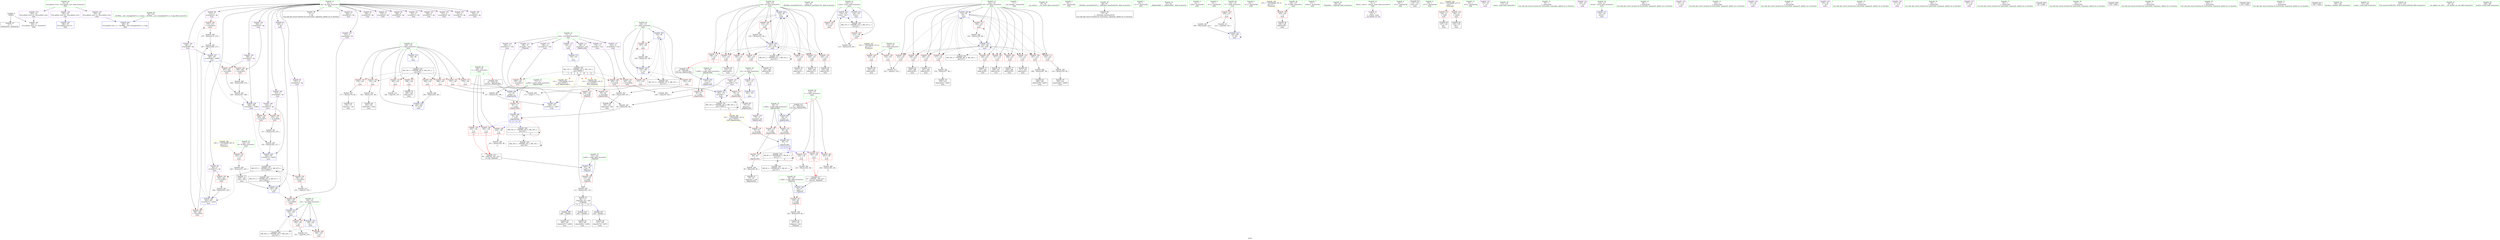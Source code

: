 digraph "SVFG" {
	label="SVFG";

	Node0x56326fe4ccc0 [shape=record,color=grey,label="{NodeID: 0\nNullPtr}"];
	Node0x56326fe4ccc0 -> Node0x56326fe5ed90[style=solid];
	Node0x56326fe4ccc0 -> Node0x56326fe61720[style=solid];
	Node0x56326fe60f70 [shape=record,color=red,label="{NodeID: 194\n274\<--273\n\<--arrayidx42\nmain\n}"];
	Node0x56326fe60f70 -> Node0x56326fe70060[style=solid];
	Node0x56326fe5e160 [shape=record,color=purple,label="{NodeID: 111\n88\<--12\narrayidx2\<--sum\n_Z6getlociRiS_\n}"];
	Node0x56326fe5e160 -> Node0x56326fe64240[style=solid];
	Node0x56326fe5c3d0 [shape=record,color=green,label="{NodeID: 28\n43\<--44\n_ZNSt8ios_base4InitC1Ev\<--_ZNSt8ios_base4InitC1Ev_field_insensitive\n}"];
	Node0x56326fe6fee0 [shape=record,color=grey,label="{NodeID: 305\n264 = Binary(263, 254, )\n}"];
	Node0x56326fe6fee0 -> Node0x56326fe62a00[style=solid];
	Node0x56326fe626c0 [shape=record,color=blue,label="{NodeID: 222\n120\<--215\niCase\<--inc17\nmain\n}"];
	Node0x56326fe626c0 -> Node0x56326fe64720[style=dashed];
	Node0x56326fe626c0 -> Node0x56326fe817d0[style=dashed];
	Node0x56326fe64170 [shape=record,color=red,label="{NodeID: 139\n84\<--83\n\<--\n_Z6getlociRiS_\n}"];
	Node0x56326fe64170 -> Node0x56326fe6efe0[style=solid];
	Node0x56326fe5ec90 [shape=record,color=green,label="{NodeID: 56\n36\<--378\n_GLOBAL__sub_I_kuangbin2013_1_0.cpp\<--_GLOBAL__sub_I_kuangbin2013_1_0.cpp_field_insensitive\n}"];
	Node0x56326fe5ec90 -> Node0x56326fe61620[style=solid];
	Node0x56326fe9a690 [shape=record,color=black,label="{NodeID: 416\n66 = PHI(138, )\n2nd arg _Z6getlociRiS_ }"];
	Node0x56326fe9a690 -> Node0x56326fe619c0[style=solid];
	Node0x56326fe65830 [shape=record,color=red,label="{NodeID: 167\n277\<--132\n\<--i19\nmain\n}"];
	Node0x56326fe65830 -> Node0x56326fe6fbe0[style=solid];
	Node0x56326fe60410 [shape=record,color=black,label="{NodeID: 84\n305\<--304\nidxprom60\<--call59\nmain\n}"];
	Node0x56326fe4c8d0 [shape=record,color=green,label="{NodeID: 1\n7\<--1\n__dso_handle\<--dummyObj\nGlob }"];
	Node0x56326fe855e0 [shape=record,color=yellow,style=double,label="{NodeID: 361\n12V_1 = ENCHI(MR_12V_0)\npts\{140000 \}\nFun[_Z5getidii]}"];
	Node0x56326fe855e0 -> Node0x56326fe644b0[style=dashed];
	Node0x56326fe61040 [shape=record,color=red,label="{NodeID: 195\n286\<--285\n\<--arrayidx48\nmain\n}"];
	Node0x56326fe61040 -> Node0x56326fe6dde0[style=solid];
	Node0x56326fe5e230 [shape=record,color=purple,label="{NodeID: 112\n108\<--12\narrayidx\<--sum\n_Z5getidii\n}"];
	Node0x56326fe5e230 -> Node0x56326fe644b0[style=solid];
	Node0x56326fe5c4d0 [shape=record,color=green,label="{NodeID: 29\n49\<--50\n__cxa_atexit\<--__cxa_atexit_field_insensitive\n}"];
	Node0x56326fe70060 [shape=record,color=grey,label="{NodeID: 306\n275 = Binary(274, 276, )\n}"];
	Node0x56326fe70060 -> Node0x56326fe6dde0[style=solid];
	Node0x56326fe62790 [shape=record,color=blue,label="{NodeID: 223\n229\<--228\n\<--conv\nmain\n}"];
	Node0x56326fe62790 -> Node0x56326fe61450[style=dashed];
	Node0x56326fe62790 -> Node0x56326fe7ebd0[style=dashed];
	Node0x56326fe62790 -> Node0x56326fe835d0[style=dashed];
	Node0x56326fe64240 [shape=record,color=red,label="{NodeID: 140\n89\<--88\n\<--arrayidx2\n_Z6getlociRiS_\n}"];
	Node0x56326fe64240 -> Node0x56326fe6ece0[style=solid];
	Node0x56326fe5ed90 [shape=record,color=black,label="{NodeID: 57\n2\<--3\ndummyVal\<--dummyVal\n}"];
	Node0x56326fe65900 [shape=record,color=red,label="{NodeID: 168\n289\<--132\n\<--i19\nmain\n}"];
	Node0x56326fe65900 -> Node0x56326fe601a0[style=solid];
	Node0x56326fe604e0 [shape=record,color=black,label="{NodeID: 85\n311\<--310\nidxprom63\<--\nmain\n}"];
	Node0x56326fe4c990 [shape=record,color=green,label="{NodeID: 2\n18\<--1\n.str\<--dummyObj\nGlob }"];
	Node0x56326fe61110 [shape=record,color=red,label="{NodeID: 196\n295\<--294\n\<--arrayidx53\nmain\n}"];
	Node0x56326fe61110 -> Node0x56326fe6e560[style=solid];
	Node0x56326fe5e300 [shape=record,color=purple,label="{NodeID: 113\n159\<--12\n\<--sum\nmain\n}"];
	Node0x56326fe5e300 -> Node0x56326fe61f70[style=solid];
	Node0x56326fe5c5d0 [shape=record,color=green,label="{NodeID: 30\n48\<--54\n_ZNSt8ios_base4InitD1Ev\<--_ZNSt8ios_base4InitD1Ev_field_insensitive\n}"];
	Node0x56326fe5c5d0 -> Node0x56326fe5ef90[style=solid];
	Node0x56326fe701e0 [shape=record,color=grey,label="{NodeID: 307\n177 = Binary(176, 86, )\n}"];
	Node0x56326fe701e0 -> Node0x56326fe5f640[style=solid];
	Node0x56326fe62860 [shape=record,color=blue,label="{NodeID: 224\n132\<--86\ni19\<--\nmain\n}"];
	Node0x56326fe62860 -> Node0x56326fe65420[style=dashed];
	Node0x56326fe62860 -> Node0x56326fe654f0[style=dashed];
	Node0x56326fe62860 -> Node0x56326fe655c0[style=dashed];
	Node0x56326fe62860 -> Node0x56326fe65690[style=dashed];
	Node0x56326fe62860 -> Node0x56326fe65760[style=dashed];
	Node0x56326fe62860 -> Node0x56326fe65830[style=dashed];
	Node0x56326fe62860 -> Node0x56326fe65900[style=dashed];
	Node0x56326fe62860 -> Node0x56326fe659d0[style=dashed];
	Node0x56326fe62860 -> Node0x56326fe65aa0[style=dashed];
	Node0x56326fe62860 -> Node0x56326fe65b70[style=dashed];
	Node0x56326fe62860 -> Node0x56326fe65c40[style=dashed];
	Node0x56326fe62860 -> Node0x56326fe6ace0[style=dashed];
	Node0x56326fe62860 -> Node0x56326fe81cd0[style=dashed];
	Node0x56326fe64310 [shape=record,color=red,label="{NodeID: 141\n105\<--99\n\<--x.addr\n_Z5getidii\n}"];
	Node0x56326fe64310 -> Node0x56326fe6ee60[style=solid];
	Node0x56326fe5ee90 [shape=record,color=black,label="{NodeID: 58\n10\<--8\n\<--dp\nCan only get source location for instruction, argument, global var or function.}"];
	Node0x56326fe817d0 [shape=record,color=black,label="{NodeID: 335\nMR_27V_3 = PHI(MR_27V_4, MR_27V_2, )\npts\{121 \}\n}"];
	Node0x56326fe817d0 -> Node0x56326fe64650[style=dashed];
	Node0x56326fe817d0 -> Node0x56326fe626c0[style=dashed];
	Node0x56326fe659d0 [shape=record,color=red,label="{NodeID: 169\n297\<--132\n\<--i19\nmain\n}"];
	Node0x56326fe659d0 -> Node0x56326fe6e6e0[style=solid];
	Node0x56326fe605b0 [shape=record,color=black,label="{NodeID: 86\n314\<--313\nidxprom65\<--\nmain\n}"];
	Node0x56326fe4d520 [shape=record,color=green,label="{NodeID: 3\n20\<--1\n.str.1\<--dummyObj\nGlob }"];
	Node0x56326fe6d960 [shape=record,color=grey,label="{NodeID: 280\n319 = Binary(318, 86, )\n}"];
	Node0x56326fe6d960 -> Node0x56326fe60680[style=solid];
	Node0x56326fe611e0 [shape=record,color=red,label="{NodeID: 197\n307\<--306\n\<--arrayidx61\nmain\n}"];
	Node0x56326fe611e0 -> Node0x56326fe6e9e0[style=solid];
	Node0x56326fe5e3d0 [shape=record,color=purple,label="{NodeID: 114\n179\<--12\narrayidx\<--sum\nmain\n}"];
	Node0x56326fe5e3d0 -> Node0x56326fe66a10[style=solid];
	Node0x56326fe5c6d0 [shape=record,color=green,label="{NodeID: 31\n61\<--62\n_Z6getlociRiS_\<--_Z6getlociRiS__field_insensitive\n}"];
	Node0x56326fe70360 [shape=record,color=grey,label="{NodeID: 308\n244 = cmp(239, 243, )\n}"];
	Node0x56326fe62930 [shape=record,color=blue,label="{NodeID: 225\n134\<--86\nj23\<--\nmain\n}"];
	Node0x56326fe62930 -> Node0x56326fe65d10[style=dashed];
	Node0x56326fe62930 -> Node0x56326fe65de0[style=dashed];
	Node0x56326fe62930 -> Node0x56326fe65eb0[style=dashed];
	Node0x56326fe62930 -> Node0x56326fe65f80[style=dashed];
	Node0x56326fe62930 -> Node0x56326fe66050[style=dashed];
	Node0x56326fe62930 -> Node0x56326fe66120[style=dashed];
	Node0x56326fe62930 -> Node0x56326fe661f0[style=dashed];
	Node0x56326fe62930 -> Node0x56326fe662c0[style=dashed];
	Node0x56326fe62930 -> Node0x56326fe62930[style=dashed];
	Node0x56326fe62930 -> Node0x56326fe62d40[style=dashed];
	Node0x56326fe62930 -> Node0x56326fe821d0[style=dashed];
	Node0x56326fe643e0 [shape=record,color=red,label="{NodeID: 142\n110\<--101\n\<--y.addr\n_Z5getidii\n}"];
	Node0x56326fe643e0 -> Node0x56326fe6e0e0[style=solid];
	Node0x56326fe5ef90 [shape=record,color=black,label="{NodeID: 59\n47\<--48\n\<--_ZNSt8ios_base4InitD1Ev\nCan only get source location for instruction, argument, global var or function.}"];
	Node0x56326fe81cd0 [shape=record,color=black,label="{NodeID: 336\nMR_39V_2 = PHI(MR_39V_4, MR_39V_1, )\npts\{133 \}\n}"];
	Node0x56326fe81cd0 -> Node0x56326fe62860[style=dashed];
	Node0x56326fe65aa0 [shape=record,color=red,label="{NodeID: 170\n310\<--132\n\<--i19\nmain\n}"];
	Node0x56326fe65aa0 -> Node0x56326fe604e0[style=solid];
	Node0x56326fe60680 [shape=record,color=black,label="{NodeID: 87\n320\<--319\nidxprom69\<--add68\nmain\n}"];
	Node0x56326fe4bbe0 [shape=record,color=green,label="{NodeID: 4\n22\<--1\nstdin\<--dummyObj\nGlob }"];
	Node0x56326fe6dae0 [shape=record,color=grey,label="{NodeID: 281\n317 = Binary(316, 276, )\n}"];
	Node0x56326fe6dae0 -> Node0x56326fe6e3e0[style=solid];
	Node0x56326fe612b0 [shape=record,color=red,label="{NodeID: 198\n316\<--315\n\<--arrayidx66\nmain\n}"];
	Node0x56326fe612b0 -> Node0x56326fe6dae0[style=solid];
	Node0x56326fe5e4a0 [shape=record,color=purple,label="{NodeID: 115\n194\<--12\narrayidx10\<--sum\nmain\n}"];
	Node0x56326fe5e4a0 -> Node0x56326fe66ae0[style=solid];
	Node0x56326fe5c7d0 [shape=record,color=green,label="{NodeID: 32\n67\<--68\nn.addr\<--n.addr_field_insensitive\n_Z6getlociRiS_\n}"];
	Node0x56326fe5c7d0 -> Node0x56326fe63c90[style=solid];
	Node0x56326fe5c7d0 -> Node0x56326fe63d60[style=solid];
	Node0x56326fe5c7d0 -> Node0x56326fe61820[style=solid];
	Node0x56326fe704e0 [shape=record,color=grey,label="{NodeID: 309\n173 = cmp(171, 172, )\n}"];
	Node0x56326fe62a00 [shape=record,color=blue,label="{NodeID: 226\n262\<--264\narrayidx37\<--sub38\nmain\n}"];
	Node0x56326fe62a00 -> Node0x56326fe60f70[style=dashed];
	Node0x56326fe62a00 -> Node0x56326fe61040[style=dashed];
	Node0x56326fe62a00 -> Node0x56326fe62ad0[style=dashed];
	Node0x56326fe644b0 [shape=record,color=red,label="{NodeID: 143\n109\<--108\n\<--arrayidx\n_Z5getidii\n}"];
	Node0x56326fe644b0 -> Node0x56326fe6e0e0[style=solid];
	Node0x56326fe5f090 [shape=record,color=black,label="{NodeID: 60\n77\<--76\nidxprom\<--\n_Z6getlociRiS_\n}"];
	Node0x56326fe821d0 [shape=record,color=black,label="{NodeID: 337\nMR_41V_2 = PHI(MR_41V_3, MR_41V_1, )\npts\{135 \}\n}"];
	Node0x56326fe821d0 -> Node0x56326fe62930[style=dashed];
	Node0x56326fe821d0 -> Node0x56326fe821d0[style=dashed];
	Node0x56326fe65b70 [shape=record,color=red,label="{NodeID: 171\n318\<--132\n\<--i19\nmain\n}"];
	Node0x56326fe65b70 -> Node0x56326fe6d960[style=solid];
	Node0x56326fe60750 [shape=record,color=black,label="{NodeID: 88\n327\<--326\nidxprom74\<--call73\nmain\n}"];
	Node0x56326fe4bdf0 [shape=record,color=green,label="{NodeID: 5\n23\<--1\n.str.2\<--dummyObj\nGlob }"];
	Node0x56326fe6dc60 [shape=record,color=grey,label="{NodeID: 282\n323 = Binary(322, 86, )\n|{<s0>11}}"];
	Node0x56326fe6dc60:s0 -> Node0x56326fe99fa0[style=solid,color=red];
	Node0x56326fe61380 [shape=record,color=red,label="{NodeID: 199\n329\<--328\n\<--arrayidx75\nmain\n}"];
	Node0x56326fe61380 -> Node0x56326fe6e3e0[style=solid];
	Node0x56326fe62e30 [shape=record,color=purple,label="{NodeID: 116\n200\<--12\narrayidx13\<--sum\nmain\n}"];
	Node0x56326fe62e30 -> Node0x56326fe62450[style=solid];
	Node0x56326fe5c8a0 [shape=record,color=green,label="{NodeID: 33\n69\<--70\nx.addr\<--x.addr_field_insensitive\n_Z6getlociRiS_\n}"];
	Node0x56326fe5c8a0 -> Node0x56326fe63e30[style=solid];
	Node0x56326fe5c8a0 -> Node0x56326fe63f00[style=solid];
	Node0x56326fe5c8a0 -> Node0x56326fe618f0[style=solid];
	Node0x56326fe70660 [shape=record,color=grey,label="{NodeID: 310\n166 = cmp(165, 167, )\n}"];
	Node0x56326fe62ad0 [shape=record,color=blue,label="{NodeID: 227\n285\<--287\narrayidx48\<--add49\nmain\n}"];
	Node0x56326fe62ad0 -> Node0x56326fe61110[style=dashed];
	Node0x56326fe62ad0 -> Node0x56326fe611e0[style=dashed];
	Node0x56326fe62ad0 -> Node0x56326fe62ba0[style=dashed];
	Node0x56326fe64580 [shape=record,color=red,label="{NodeID: 144\n208\<--118\n\<--T\nmain\n}"];
	Node0x56326fe64580 -> Node0x56326fe6f8e0[style=solid];
	Node0x56326fe64580 -> Node0x56326fe707e0[style=solid];
	Node0x56326fe5f160 [shape=record,color=black,label="{NodeID: 61\n87\<--85\nidxprom1\<--sub\n_Z6getlociRiS_\n}"];
	Node0x56326fe826d0 [shape=record,color=black,label="{NodeID: 338\nMR_8V_2 = PHI(MR_8V_3, MR_8V_1, )\npts\{137 \}\n}"];
	Node0x56326fe826d0 -> Node0x56326fe7e1d0[style=dashed];
	Node0x56326fe826d0 -> Node0x56326fe826d0[style=dashed];
	Node0x56326fe65c40 [shape=record,color=red,label="{NodeID: 172\n338\<--132\n\<--i19\nmain\n}"];
	Node0x56326fe65c40 -> Node0x56326fe6df60[style=solid];
	Node0x56326fe60820 [shape=record,color=black,label="{NodeID: 89\n343\<--342\nidxprom83\<--\nmain\n}"];
	Node0x56326fe4be80 [shape=record,color=green,label="{NodeID: 6\n25\<--1\n.str.3\<--dummyObj\nGlob }"];
	Node0x56326fe6dde0 [shape=record,color=grey,label="{NodeID: 283\n287 = Binary(286, 275, )\n}"];
	Node0x56326fe6dde0 -> Node0x56326fe62ad0[style=solid];
	Node0x56326fe61450 [shape=record,color=red,label="{NodeID: 200\n348\<--347\n\<--arrayidx86\nmain\n}"];
	Node0x56326fe61450 -> Node0x56326fe6adb0[style=solid];
	Node0x56326fe62f00 [shape=record,color=purple,label="{NodeID: 117\n242\<--12\narrayidx26\<--sum\nmain\n}"];
	Node0x56326fe62f00 -> Node0x56326fe66bb0[style=solid];
	Node0x56326fe5c970 [shape=record,color=green,label="{NodeID: 34\n71\<--72\ny.addr\<--y.addr_field_insensitive\n_Z6getlociRiS_\n}"];
	Node0x56326fe5c970 -> Node0x56326fe63fd0[style=solid];
	Node0x56326fe5c970 -> Node0x56326fe619c0[style=solid];
	Node0x56326fe707e0 [shape=record,color=grey,label="{NodeID: 311\n212 = cmp(208, 143, )\n}"];
	Node0x56326fe62ba0 [shape=record,color=blue,label="{NodeID: 228\n306\<--308\narrayidx61\<--add62\nmain\n}"];
	Node0x56326fe62ba0 -> Node0x56326fe612b0[style=dashed];
	Node0x56326fe62ba0 -> Node0x56326fe61380[style=dashed];
	Node0x56326fe62ba0 -> Node0x56326fe62c70[style=dashed];
	Node0x56326fe64650 [shape=record,color=red,label="{NodeID: 145\n214\<--120\n\<--iCase\nmain\n}"];
	Node0x56326fe64650 -> Node0x56326fe6eb60[style=solid];
	Node0x56326fe5f230 [shape=record,color=black,label="{NodeID: 62\n107\<--106\nidxprom\<--sub\n_Z5getidii\n}"];
	Node0x56326fe82bd0 [shape=record,color=black,label="{NodeID: 339\nMR_10V_2 = PHI(MR_10V_3, MR_10V_1, )\npts\{139 \}\n}"];
	Node0x56326fe82bd0 -> Node0x56326fe7e6d0[style=dashed];
	Node0x56326fe82bd0 -> Node0x56326fe82bd0[style=dashed];
	Node0x56326fe65d10 [shape=record,color=red,label="{NodeID: 173\n239\<--134\n\<--j23\nmain\n}"];
	Node0x56326fe65d10 -> Node0x56326fe70360[style=solid];
	Node0x56326fe608f0 [shape=record,color=black,label="{NodeID: 90\n346\<--345\nidxprom85\<--\nmain\n}"];
	Node0x56326fe4ba30 [shape=record,color=green,label="{NodeID: 7\n27\<--1\nstdout\<--dummyObj\nGlob }"];
	Node0x56326fe85b50 [shape=record,color=yellow,style=double,label="{NodeID: 367\n12V_1 = ENCHI(MR_12V_0)\npts\{140000 \}\nFun[_Z6getlociRiS_]}"];
	Node0x56326fe85b50 -> Node0x56326fe64240[style=dashed];
	Node0x56326fe6df60 [shape=record,color=grey,label="{NodeID: 284\n339 = Binary(338, 86, )\n}"];
	Node0x56326fe6df60 -> Node0x56326fe6ace0[style=solid];
	Node0x56326fe61520 [shape=record,color=blue,label="{NodeID: 201\n382\<--35\nllvm.global_ctors_0\<--\nGlob }"];
	Node0x56326fe62fd0 [shape=record,color=purple,label="{NodeID: 118\n78\<--15\narrayidx\<--loc\n_Z6getlociRiS_\n}"];
	Node0x56326fe62fd0 -> Node0x56326fe640a0[style=solid];
	Node0x56326fe5ca40 [shape=record,color=green,label="{NodeID: 35\n94\<--95\n_Z5getidii\<--_Z5getidii_field_insensitive\n}"];
	Node0x56326fe70960 [shape=record,color=grey,label="{NodeID: 312\n351 = cmp(350, 254, )\n}"];
	Node0x56326fe62c70 [shape=record,color=blue,label="{NodeID: 229\n328\<--330\narrayidx75\<--add76\nmain\n}"];
	Node0x56326fe62c70 -> Node0x56326fe7ebd0[style=dashed];
	Node0x56326fe64720 [shape=record,color=red,label="{NodeID: 146\n355\<--120\n\<--iCase\nmain\n}"];
	Node0x56326fe5f300 [shape=record,color=black,label="{NodeID: 63\n96\<--111\n_Z5getidii_ret\<--add\n_Z5getidii\n|{<s0>9|<s1>10|<s2>11}}"];
	Node0x56326fe5f300:s0 -> Node0x56326fe99ca0[style=solid,color=blue];
	Node0x56326fe5f300:s1 -> Node0x56326fe99dd0[style=solid,color=blue];
	Node0x56326fe5f300:s2 -> Node0x56326fe999e0[style=solid,color=blue];
	Node0x56326fe830d0 [shape=record,color=black,label="{NodeID: 340\nMR_45V_2 = PHI(MR_45V_5, MR_45V_1, )\npts\{141 \}\n}"];
	Node0x56326fe830d0 -> Node0x56326fe6adb0[style=dashed];
	Node0x56326fe65de0 [shape=record,color=red,label="{NodeID: 174\n249\<--134\n\<--j23\nmain\n}"];
	Node0x56326fe65de0 -> Node0x56326fe5fbf0[style=solid];
	Node0x56326fe609c0 [shape=record,color=purple,label="{NodeID: 91\n45\<--4\n\<--_ZStL8__ioinit\n__cxx_global_var_init\n}"];
	Node0x56326fe4bac0 [shape=record,color=green,label="{NodeID: 8\n28\<--1\n.str.4\<--dummyObj\nGlob }"];
	Node0x56326fe85c30 [shape=record,color=yellow,style=double,label="{NodeID: 368\n14V_1 = ENCHI(MR_14V_0)\npts\{170000 \}\nFun[_Z6getlociRiS_]}"];
	Node0x56326fe85c30 -> Node0x56326fe640a0[style=dashed];
	Node0x56326fe6e0e0 [shape=record,color=grey,label="{NodeID: 285\n111 = Binary(109, 110, )\n}"];
	Node0x56326fe6e0e0 -> Node0x56326fe5f300[style=solid];
	Node0x56326fe61620 [shape=record,color=blue,label="{NodeID: 202\n383\<--36\nllvm.global_ctors_1\<--_GLOBAL__sub_I_kuangbin2013_1_0.cpp\nGlob }"];
	Node0x56326fe630a0 [shape=record,color=purple,label="{NodeID: 119\n161\<--15\n\<--loc\nmain\n}"];
	Node0x56326fe630a0 -> Node0x56326fe62040[style=solid];
	Node0x56326fe5cb40 [shape=record,color=green,label="{NodeID: 36\n99\<--100\nx.addr\<--x.addr_field_insensitive\n_Z5getidii\n}"];
	Node0x56326fe5cb40 -> Node0x56326fe64310[style=solid];
	Node0x56326fe5cb40 -> Node0x56326fe61c30[style=solid];
	Node0x56326fe70ae0 [shape=record,color=grey,label="{NodeID: 313\n235 = cmp(233, 234, )\n}"];
	Node0x56326fe62d40 [shape=record,color=blue,label="{NodeID: 230\n134\<--334\nj23\<--inc78\nmain\n}"];
	Node0x56326fe62d40 -> Node0x56326fe65d10[style=dashed];
	Node0x56326fe62d40 -> Node0x56326fe65de0[style=dashed];
	Node0x56326fe62d40 -> Node0x56326fe65eb0[style=dashed];
	Node0x56326fe62d40 -> Node0x56326fe65f80[style=dashed];
	Node0x56326fe62d40 -> Node0x56326fe66050[style=dashed];
	Node0x56326fe62d40 -> Node0x56326fe66120[style=dashed];
	Node0x56326fe62d40 -> Node0x56326fe661f0[style=dashed];
	Node0x56326fe62d40 -> Node0x56326fe662c0[style=dashed];
	Node0x56326fe62d40 -> Node0x56326fe62930[style=dashed];
	Node0x56326fe62d40 -> Node0x56326fe62d40[style=dashed];
	Node0x56326fe62d40 -> Node0x56326fe821d0[style=dashed];
	Node0x56326fe647f0 [shape=record,color=red,label="{NodeID: 147\n225\<--122\n\<--B\nmain\n}"];
	Node0x56326fe647f0 -> Node0x56326fe6fd60[style=solid];
	Node0x56326fe5f3d0 [shape=record,color=black,label="{NodeID: 64\n115\<--143\nmain_ret\<--\nmain\n}"];
	Node0x56326fe835d0 [shape=record,color=black,label="{NodeID: 341\nMR_47V_2 = PHI(MR_47V_4, MR_47V_1, )\npts\{110000 \}\n}"];
	Node0x56326fe835d0 -> Node0x56326fe62790[style=dashed];
	Node0x56326fe65eb0 [shape=record,color=red,label="{NodeID: 175\n260\<--134\n\<--j23\nmain\n}"];
	Node0x56326fe65eb0 -> Node0x56326fe5fd90[style=solid];
	Node0x56326fe60a90 [shape=record,color=purple,label="{NodeID: 92\n229\<--8\n\<--dp\nmain\n}"];
	Node0x56326fe60a90 -> Node0x56326fe62790[style=solid];
	Node0x56326fe4bfd0 [shape=record,color=green,label="{NodeID: 9\n30\<--1\n.str.5\<--dummyObj\nGlob }"];
	Node0x56326fe6e260 [shape=record,color=grey,label="{NodeID: 286\n325 = Binary(324, 86, )\n|{<s0>11}}"];
	Node0x56326fe6e260:s0 -> Node0x56326fe9a2b0[style=solid,color=red];
	Node0x56326fe61720 [shape=record,color=blue, style = dotted,label="{NodeID: 203\n384\<--3\nllvm.global_ctors_2\<--dummyVal\nGlob }"];
	Node0x56326fe63170 [shape=record,color=purple,label="{NodeID: 120\n184\<--15\narrayidx7\<--loc\nmain\n}"];
	Node0x56326fe63170 -> Node0x56326fe622b0[style=solid];
	Node0x56326fe5cc10 [shape=record,color=green,label="{NodeID: 37\n101\<--102\ny.addr\<--y.addr_field_insensitive\n_Z5getidii\n}"];
	Node0x56326fe5cc10 -> Node0x56326fe643e0[style=solid];
	Node0x56326fe5cc10 -> Node0x56326fe61d00[style=solid];
	Node0x56326fe70c60 [shape=record,color=grey,label="{NodeID: 314\n253 = cmp(252, 254, )\n}"];
	Node0x56326fe6ace0 [shape=record,color=blue,label="{NodeID: 231\n132\<--339\ni19\<--inc81\nmain\n}"];
	Node0x56326fe6ace0 -> Node0x56326fe65420[style=dashed];
	Node0x56326fe6ace0 -> Node0x56326fe654f0[style=dashed];
	Node0x56326fe6ace0 -> Node0x56326fe655c0[style=dashed];
	Node0x56326fe6ace0 -> Node0x56326fe65690[style=dashed];
	Node0x56326fe6ace0 -> Node0x56326fe65760[style=dashed];
	Node0x56326fe6ace0 -> Node0x56326fe65830[style=dashed];
	Node0x56326fe6ace0 -> Node0x56326fe65900[style=dashed];
	Node0x56326fe6ace0 -> Node0x56326fe659d0[style=dashed];
	Node0x56326fe6ace0 -> Node0x56326fe65aa0[style=dashed];
	Node0x56326fe6ace0 -> Node0x56326fe65b70[style=dashed];
	Node0x56326fe6ace0 -> Node0x56326fe65c40[style=dashed];
	Node0x56326fe6ace0 -> Node0x56326fe6ace0[style=dashed];
	Node0x56326fe6ace0 -> Node0x56326fe81cd0[style=dashed];
	Node0x56326fe648c0 [shape=record,color=red,label="{NodeID: 148\n234\<--124\n\<--L\nmain\n}"];
	Node0x56326fe648c0 -> Node0x56326fe70ae0[style=solid];
	Node0x56326fe5f4a0 [shape=record,color=black,label="{NodeID: 65\n147\<--144\ncall\<--\nmain\n}"];
	Node0x56326fe83ad0 [shape=record,color=yellow,style=double,label="{NodeID: 342\n21V_1 = ENCHI(MR_21V_0)\npts\{1 \}\nFun[main]}"];
	Node0x56326fe83ad0 -> Node0x56326fe63af0[style=dashed];
	Node0x56326fe83ad0 -> Node0x56326fe63bc0[style=dashed];
	Node0x56326fe65f80 [shape=record,color=red,label="{NodeID: 176\n266\<--134\n\<--j23\nmain\n|{<s0>8}}"];
	Node0x56326fe65f80:s0 -> Node0x56326fe9a470[style=solid,color=red];
	Node0x56326fe60b60 [shape=record,color=purple,label="{NodeID: 93\n248\<--8\narrayidx30\<--dp\nmain\n}"];
	Node0x56326fe4c060 [shape=record,color=green,label="{NodeID: 10\n32\<--1\n.str.6\<--dummyObj\nGlob }"];
	Node0x56326fe6e3e0 [shape=record,color=grey,label="{NodeID: 287\n330 = Binary(329, 317, )\n}"];
	Node0x56326fe6e3e0 -> Node0x56326fe62c70[style=solid];
	Node0x56326fe61820 [shape=record,color=blue,label="{NodeID: 204\n67\<--64\nn.addr\<--n\n_Z6getlociRiS_\n}"];
	Node0x56326fe61820 -> Node0x56326fe63c90[style=dashed];
	Node0x56326fe61820 -> Node0x56326fe63d60[style=dashed];
	Node0x56326fe63240 [shape=record,color=purple,label="{NodeID: 121\n145\<--18\n\<--.str\nmain\n}"];
	Node0x56326fe5cce0 [shape=record,color=green,label="{NodeID: 38\n113\<--114\nmain\<--main_field_insensitive\n}"];
	Node0x56326fe6adb0 [shape=record,color=blue,label="{NodeID: 232\n140\<--348\nans\<--\nmain\n}"];
	Node0x56326fe6adb0 -> Node0x56326fe66870[style=dashed];
	Node0x56326fe6adb0 -> Node0x56326fe66940[style=dashed];
	Node0x56326fe6adb0 -> Node0x56326fe6ae80[style=dashed];
	Node0x56326fe6adb0 -> Node0x56326fe830d0[style=dashed];
	Node0x56326fe64990 [shape=record,color=red,label="{NodeID: 149\n342\<--124\n\<--L\nmain\n}"];
	Node0x56326fe64990 -> Node0x56326fe60820[style=solid];
	Node0x56326fe5f570 [shape=record,color=black,label="{NodeID: 66\n153\<--150\ncall1\<--\nmain\n}"];
	Node0x56326fe66050 [shape=record,color=red,label="{NodeID: 177\n271\<--134\n\<--j23\nmain\n}"];
	Node0x56326fe66050 -> Node0x56326fe5ff30[style=solid];
	Node0x56326fe60c30 [shape=record,color=purple,label="{NodeID: 94\n251\<--8\narrayidx32\<--dp\nmain\n}"];
	Node0x56326fe60c30 -> Node0x56326fe60dd0[style=solid];
	Node0x56326fe4c5c0 [shape=record,color=green,label="{NodeID: 11\n35\<--1\n\<--dummyObj\nCan only get source location for instruction, argument, global var or function.}"];
	Node0x56326fe6e560 [shape=record,color=grey,label="{NodeID: 288\n296 = Binary(295, 276, )\n}"];
	Node0x56326fe6e560 -> Node0x56326fe6e9e0[style=solid];
	Node0x56326fe618f0 [shape=record,color=blue,label="{NodeID: 205\n69\<--65\nx.addr\<--x\n_Z6getlociRiS_\n}"];
	Node0x56326fe618f0 -> Node0x56326fe63e30[style=dashed];
	Node0x56326fe618f0 -> Node0x56326fe63f00[style=dashed];
	Node0x56326fe63310 [shape=record,color=purple,label="{NodeID: 122\n146\<--20\n\<--.str.1\nmain\n}"];
	Node0x56326fe5cde0 [shape=record,color=green,label="{NodeID: 39\n116\<--117\nretval\<--retval_field_insensitive\nmain\n}"];
	Node0x56326fe5cde0 -> Node0x56326fe61dd0[style=solid];
	Node0x56326fe6ae80 [shape=record,color=blue,label="{NodeID: 233\n140\<--254\nans\<--\nmain\n}"];
	Node0x56326fe6ae80 -> Node0x56326fe66940[style=dashed];
	Node0x56326fe6ae80 -> Node0x56326fe830d0[style=dashed];
	Node0x56326fe64a60 [shape=record,color=red,label="{NodeID: 150\n345\<--126\n\<--N\nmain\n}"];
	Node0x56326fe64a60 -> Node0x56326fe608f0[style=solid];
	Node0x56326fe5f640 [shape=record,color=black,label="{NodeID: 67\n178\<--177\nidxprom\<--sub\nmain\n}"];
	Node0x56326fe66120 [shape=record,color=red,label="{NodeID: 178\n292\<--134\n\<--j23\nmain\n}"];
	Node0x56326fe66120 -> Node0x56326fe60270[style=solid];
	Node0x56326fe60d00 [shape=record,color=purple,label="{NodeID: 95\n259\<--8\narrayidx35\<--dp\nmain\n}"];
	Node0x56326fe4c690 [shape=record,color=green,label="{NodeID: 12\n86\<--1\n\<--dummyObj\nCan only get source location for instruction, argument, global var or function.}"];
	Node0x56326fe6e6e0 [shape=record,color=grey,label="{NodeID: 289\n298 = Binary(297, 86, )\n}"];
	Node0x56326fe6e6e0 -> Node0x56326fe60340[style=solid];
	Node0x56326fe619c0 [shape=record,color=blue,label="{NodeID: 206\n71\<--66\ny.addr\<--y\n_Z6getlociRiS_\n}"];
	Node0x56326fe619c0 -> Node0x56326fe63fd0[style=dashed];
	Node0x56326fe633e0 [shape=record,color=purple,label="{NodeID: 123\n151\<--23\n\<--.str.2\nmain\n}"];
	Node0x56326fe5ceb0 [shape=record,color=green,label="{NodeID: 40\n118\<--119\nT\<--T_field_insensitive\nmain\n}"];
	Node0x56326fe5ceb0 -> Node0x56326fe64580[style=solid];
	Node0x56326fe5ceb0 -> Node0x56326fe625f0[style=solid];
	Node0x56326fe64b30 [shape=record,color=red,label="{NodeID: 151\n165\<--128\n\<--i\nmain\n}"];
	Node0x56326fe64b30 -> Node0x56326fe70660[style=solid];
	Node0x56326fe5f710 [shape=record,color=black,label="{NodeID: 68\n183\<--182\nidxprom6\<--add\nmain\n}"];
	Node0x56326fe661f0 [shape=record,color=red,label="{NodeID: 179\n313\<--134\n\<--j23\nmain\n}"];
	Node0x56326fe661f0 -> Node0x56326fe605b0[style=solid];
	Node0x56326fe5d530 [shape=record,color=purple,label="{NodeID: 96\n262\<--8\narrayidx37\<--dp\nmain\n}"];
	Node0x56326fe5d530 -> Node0x56326fe60ea0[style=solid];
	Node0x56326fe5d530 -> Node0x56326fe62a00[style=solid];
	Node0x56326fe4d000 [shape=record,color=green,label="{NodeID: 13\n143\<--1\n\<--dummyObj\nCan only get source location for instruction, argument, global var or function.}"];
	Node0x56326fe6e860 [shape=record,color=grey,label="{NodeID: 290\n334 = Binary(333, 86, )\n}"];
	Node0x56326fe6e860 -> Node0x56326fe62d40[style=solid];
	Node0x56326fe61a90 [shape=record,color=blue,label="{NodeID: 207\n80\<--79\n\<--\n_Z6getlociRiS_\n|{|<s1>8|<s2>8|<s3>8|<s4>8}}"];
	Node0x56326fe61a90 -> Node0x56326fe64170[style=dashed];
	Node0x56326fe61a90:s1 -> Node0x56326fe66390[style=dashed,color=blue];
	Node0x56326fe61a90:s2 -> Node0x56326fe66460[style=dashed,color=blue];
	Node0x56326fe61a90:s3 -> Node0x56326fe66530[style=dashed,color=blue];
	Node0x56326fe61a90:s4 -> Node0x56326fe7e1d0[style=dashed,color=blue];
	Node0x56326fe634b0 [shape=record,color=purple,label="{NodeID: 124\n152\<--25\n\<--.str.3\nmain\n}"];
	Node0x56326fe5cf80 [shape=record,color=green,label="{NodeID: 41\n120\<--121\niCase\<--iCase_field_insensitive\nmain\n}"];
	Node0x56326fe5cf80 -> Node0x56326fe64650[style=solid];
	Node0x56326fe5cf80 -> Node0x56326fe64720[style=solid];
	Node0x56326fe5cf80 -> Node0x56326fe61ea0[style=solid];
	Node0x56326fe5cf80 -> Node0x56326fe626c0[style=solid];
	Node0x56326fe64c00 [shape=record,color=red,label="{NodeID: 152\n172\<--128\n\<--i\nmain\n}"];
	Node0x56326fe64c00 -> Node0x56326fe704e0[style=solid];
	Node0x56326fe5f7e0 [shape=record,color=black,label="{NodeID: 69\n193\<--192\nidxprom9\<--sub8\nmain\n}"];
	Node0x56326fe84890 [shape=record,color=yellow,style=double,label="{NodeID: 346\n29V_1 = ENCHI(MR_29V_0)\npts\{123 \}\nFun[main]}"];
	Node0x56326fe84890 -> Node0x56326fe647f0[style=dashed];
	Node0x56326fe662c0 [shape=record,color=red,label="{NodeID: 180\n333\<--134\n\<--j23\nmain\n}"];
	Node0x56326fe662c0 -> Node0x56326fe6e860[style=solid];
	Node0x56326fe5d600 [shape=record,color=purple,label="{NodeID: 97\n270\<--8\narrayidx40\<--dp\nmain\n}"];
	Node0x56326fe4d0d0 [shape=record,color=green,label="{NodeID: 14\n167\<--1\n\<--dummyObj\nCan only get source location for instruction, argument, global var or function.}"];
	Node0x56326fe6e9e0 [shape=record,color=grey,label="{NodeID: 291\n308 = Binary(307, 296, )\n}"];
	Node0x56326fe6e9e0 -> Node0x56326fe62ba0[style=solid];
	Node0x56326fe61b60 [shape=record,color=blue,label="{NodeID: 208\n91\<--90\n\<--sub3\n_Z6getlociRiS_\n|{<s0>8|<s1>8|<s2>8|<s3>8}}"];
	Node0x56326fe61b60:s0 -> Node0x56326fe66600[style=dashed,color=blue];
	Node0x56326fe61b60:s1 -> Node0x56326fe666d0[style=dashed,color=blue];
	Node0x56326fe61b60:s2 -> Node0x56326fe667a0[style=dashed,color=blue];
	Node0x56326fe61b60:s3 -> Node0x56326fe7e6d0[style=dashed,color=blue];
	Node0x56326fe63580 [shape=record,color=purple,label="{NodeID: 125\n155\<--28\n\<--.str.4\nmain\n}"];
	Node0x56326fe5d050 [shape=record,color=green,label="{NodeID: 42\n122\<--123\nB\<--B_field_insensitive\nmain\n}"];
	Node0x56326fe5d050 -> Node0x56326fe647f0[style=solid];
	Node0x56326fe64cd0 [shape=record,color=red,label="{NodeID: 153\n175\<--128\n\<--i\nmain\n}"];
	Node0x56326fe64cd0 -> Node0x56326fe622b0[style=solid];
	Node0x56326fe5f8b0 [shape=record,color=black,label="{NodeID: 70\n199\<--198\nidxprom12\<--\nmain\n}"];
	Node0x56326fe84970 [shape=record,color=yellow,style=double,label="{NodeID: 347\n31V_1 = ENCHI(MR_31V_0)\npts\{125 \}\nFun[main]}"];
	Node0x56326fe84970 -> Node0x56326fe648c0[style=dashed];
	Node0x56326fe84970 -> Node0x56326fe64990[style=dashed];
	Node0x56326fe66390 [shape=record,color=red,label="{NodeID: 181\n281\<--136\n\<--x\nmain\n|{<s0>9}}"];
	Node0x56326fe66390:s0 -> Node0x56326fe99fa0[style=solid,color=red];
	Node0x56326fe5d6d0 [shape=record,color=purple,label="{NodeID: 98\n273\<--8\narrayidx42\<--dp\nmain\n}"];
	Node0x56326fe5d6d0 -> Node0x56326fe60f70[style=solid];
	Node0x56326fe4d1a0 [shape=record,color=green,label="{NodeID: 15\n210\<--1\n\<--dummyObj\nCan only get source location for instruction, argument, global var or function.}"];
	Node0x56326fe6eb60 [shape=record,color=grey,label="{NodeID: 292\n215 = Binary(214, 86, )\n}"];
	Node0x56326fe6eb60 -> Node0x56326fe626c0[style=solid];
	Node0x56326fe61c30 [shape=record,color=blue,label="{NodeID: 209\n99\<--97\nx.addr\<--x\n_Z5getidii\n}"];
	Node0x56326fe61c30 -> Node0x56326fe64310[style=dashed];
	Node0x56326fe63650 [shape=record,color=purple,label="{NodeID: 126\n217\<--30\n\<--.str.5\nmain\n}"];
	Node0x56326fe5d120 [shape=record,color=green,label="{NodeID: 43\n124\<--125\nL\<--L_field_insensitive\nmain\n}"];
	Node0x56326fe5d120 -> Node0x56326fe648c0[style=solid];
	Node0x56326fe5d120 -> Node0x56326fe64990[style=solid];
	Node0x56326fe7c8d0 [shape=record,color=black,label="{NodeID: 320\nMR_35V_3 = PHI(MR_35V_4, MR_35V_2, )\npts\{129 \}\n}"];
	Node0x56326fe7c8d0 -> Node0x56326fe64b30[style=dashed];
	Node0x56326fe7c8d0 -> Node0x56326fe64c00[style=dashed];
	Node0x56326fe7c8d0 -> Node0x56326fe64cd0[style=dashed];
	Node0x56326fe7c8d0 -> Node0x56326fe64da0[style=dashed];
	Node0x56326fe7c8d0 -> Node0x56326fe64e70[style=dashed];
	Node0x56326fe7c8d0 -> Node0x56326fe64f40[style=dashed];
	Node0x56326fe7c8d0 -> Node0x56326fe65010[style=dashed];
	Node0x56326fe7c8d0 -> Node0x56326fe650e0[style=dashed];
	Node0x56326fe7c8d0 -> Node0x56326fe62520[style=dashed];
	Node0x56326fe64da0 [shape=record,color=red,label="{NodeID: 154\n176\<--128\n\<--i\nmain\n}"];
	Node0x56326fe64da0 -> Node0x56326fe701e0[style=solid];
	Node0x56326fe5f980 [shape=record,color=black,label="{NodeID: 71\n228\<--226\nconv\<--mul\nmain\n}"];
	Node0x56326fe5f980 -> Node0x56326fe62790[style=solid];
	Node0x56326fe84a50 [shape=record,color=yellow,style=double,label="{NodeID: 348\n33V_1 = ENCHI(MR_33V_0)\npts\{127 \}\nFun[main]}"];
	Node0x56326fe84a50 -> Node0x56326fe64a60[style=dashed];
	Node0x56326fe66460 [shape=record,color=red,label="{NodeID: 182\n301\<--136\n\<--x\nmain\n}"];
	Node0x56326fe66460 -> Node0x56326fe6f160[style=solid];
	Node0x56326fe5d7a0 [shape=record,color=purple,label="{NodeID: 99\n280\<--8\narrayidx45\<--dp\nmain\n}"];
	Node0x56326fe4d270 [shape=record,color=green,label="{NodeID: 16\n220\<--1\n\<--dummyObj\nCan only get source location for instruction, argument, global var or function.}"];
	Node0x56326fe6ece0 [shape=record,color=grey,label="{NodeID: 293\n90 = Binary(82, 89, )\n}"];
	Node0x56326fe6ece0 -> Node0x56326fe61b60[style=solid];
	Node0x56326fe61d00 [shape=record,color=blue,label="{NodeID: 210\n101\<--98\ny.addr\<--y\n_Z5getidii\n}"];
	Node0x56326fe61d00 -> Node0x56326fe643e0[style=dashed];
	Node0x56326fe63720 [shape=record,color=purple,label="{NodeID: 127\n357\<--32\n\<--.str.6\nmain\n}"];
	Node0x56326fe5d1f0 [shape=record,color=green,label="{NodeID: 44\n126\<--127\nN\<--N_field_insensitive\nmain\n}"];
	Node0x56326fe5d1f0 -> Node0x56326fe64a60[style=solid];
	Node0x56326fe7cdd0 [shape=record,color=black,label="{NodeID: 321\nMR_37V_2 = PHI(MR_37V_4, MR_37V_1, )\npts\{131 \}\n}"];
	Node0x56326fe7cdd0 -> Node0x56326fe621e0[style=dashed];
	Node0x56326fe64e70 [shape=record,color=red,label="{NodeID: 155\n191\<--128\n\<--i\nmain\n}"];
	Node0x56326fe64e70 -> Node0x56326fe6f760[style=solid];
	Node0x56326fe5fa50 [shape=record,color=black,label="{NodeID: 72\n241\<--240\nidxprom25\<--\nmain\n}"];
	Node0x56326fe66530 [shape=record,color=red,label="{NodeID: 183\n322\<--136\n\<--x\nmain\n}"];
	Node0x56326fe66530 -> Node0x56326fe6dc60[style=solid];
	Node0x56326fe5d870 [shape=record,color=purple,label="{NodeID: 100\n285\<--8\narrayidx48\<--dp\nmain\n}"];
	Node0x56326fe5d870 -> Node0x56326fe61040[style=solid];
	Node0x56326fe5d870 -> Node0x56326fe62ad0[style=solid];
	Node0x56326fe5bbb0 [shape=record,color=green,label="{NodeID: 17\n221\<--1\n\<--dummyObj\nCan only get source location for instruction, argument, global var or function.}"];
	Node0x56326fe6ee60 [shape=record,color=grey,label="{NodeID: 294\n106 = Binary(105, 86, )\n}"];
	Node0x56326fe6ee60 -> Node0x56326fe5f230[style=solid];
	Node0x56326fe61dd0 [shape=record,color=blue,label="{NodeID: 211\n116\<--143\nretval\<--\nmain\n}"];
	Node0x56326fe637f0 [shape=record,color=purple,label="{NodeID: 128\n382\<--34\nllvm.global_ctors_0\<--llvm.global_ctors\nGlob }"];
	Node0x56326fe637f0 -> Node0x56326fe61520[style=solid];
	Node0x56326fe5d2c0 [shape=record,color=green,label="{NodeID: 45\n128\<--129\ni\<--i_field_insensitive\nmain\n}"];
	Node0x56326fe5d2c0 -> Node0x56326fe64b30[style=solid];
	Node0x56326fe5d2c0 -> Node0x56326fe64c00[style=solid];
	Node0x56326fe5d2c0 -> Node0x56326fe64cd0[style=solid];
	Node0x56326fe5d2c0 -> Node0x56326fe64da0[style=solid];
	Node0x56326fe5d2c0 -> Node0x56326fe64e70[style=solid];
	Node0x56326fe5d2c0 -> Node0x56326fe64f40[style=solid];
	Node0x56326fe5d2c0 -> Node0x56326fe65010[style=solid];
	Node0x56326fe5d2c0 -> Node0x56326fe650e0[style=solid];
	Node0x56326fe5d2c0 -> Node0x56326fe62110[style=solid];
	Node0x56326fe5d2c0 -> Node0x56326fe62520[style=solid];
	Node0x56326faf5f00 [shape=record,color=black,label="{NodeID: 405\n46 = PHI()\n}"];
	Node0x56326fe7d2d0 [shape=record,color=black,label="{NodeID: 322\nMR_12V_3 = PHI(MR_12V_4, MR_12V_2, )\npts\{140000 \}\n|{|<s4>8|<s5>9|<s6>10|<s7>11}}"];
	Node0x56326fe7d2d0 -> Node0x56326fe66a10[style=dashed];
	Node0x56326fe7d2d0 -> Node0x56326fe66ae0[style=dashed];
	Node0x56326fe7d2d0 -> Node0x56326fe66bb0[style=dashed];
	Node0x56326fe7d2d0 -> Node0x56326fe62450[style=dashed];
	Node0x56326fe7d2d0:s4 -> Node0x56326fe85b50[style=dashed,color=red];
	Node0x56326fe7d2d0:s5 -> Node0x56326fe855e0[style=dashed,color=red];
	Node0x56326fe7d2d0:s6 -> Node0x56326fe855e0[style=dashed,color=red];
	Node0x56326fe7d2d0:s7 -> Node0x56326fe855e0[style=dashed,color=red];
	Node0x56326fe64f40 [shape=record,color=red,label="{NodeID: 156\n196\<--128\n\<--i\nmain\n}"];
	Node0x56326fe64f40 -> Node0x56326fe6f2e0[style=solid];
	Node0x56326fe5fb20 [shape=record,color=black,label="{NodeID: 73\n247\<--246\nidxprom29\<--\nmain\n}"];
	Node0x56326fe66600 [shape=record,color=red,label="{NodeID: 184\n282\<--138\n\<--y\nmain\n|{<s0>9}}"];
	Node0x56326fe66600:s0 -> Node0x56326fe9a2b0[style=solid,color=red];
	Node0x56326fe5d940 [shape=record,color=purple,label="{NodeID: 101\n291\<--8\narrayidx51\<--dp\nmain\n}"];
	Node0x56326fe5bc40 [shape=record,color=green,label="{NodeID: 18\n222\<--1\n\<--dummyObj\nCan only get source location for instruction, argument, global var or function.}"];
	Node0x56326fe6efe0 [shape=record,color=grey,label="{NodeID: 295\n85 = Binary(84, 86, )\n}"];
	Node0x56326fe6efe0 -> Node0x56326fe5f160[style=solid];
	Node0x56326fe61ea0 [shape=record,color=blue,label="{NodeID: 212\n120\<--143\niCase\<--\nmain\n}"];
	Node0x56326fe61ea0 -> Node0x56326fe817d0[style=dashed];
	Node0x56326fe638f0 [shape=record,color=purple,label="{NodeID: 129\n383\<--34\nllvm.global_ctors_1\<--llvm.global_ctors\nGlob }"];
	Node0x56326fe638f0 -> Node0x56326fe61620[style=solid];
	Node0x56326fe5d390 [shape=record,color=green,label="{NodeID: 46\n130\<--131\nj\<--j_field_insensitive\nmain\n}"];
	Node0x56326fe5d390 -> Node0x56326fe651b0[style=solid];
	Node0x56326fe5d390 -> Node0x56326fe65280[style=solid];
	Node0x56326fe5d390 -> Node0x56326fe65350[style=solid];
	Node0x56326fe5d390 -> Node0x56326fe621e0[style=solid];
	Node0x56326fe5d390 -> Node0x56326fe62380[style=solid];
	Node0x56326fe998e0 [shape=record,color=black,label="{NodeID: 406\n156 = PHI()\n}"];
	Node0x56326fe7d7d0 [shape=record,color=black,label="{NodeID: 323\nMR_14V_3 = PHI(MR_14V_4, MR_14V_2, )\npts\{170000 \}\n|{|<s2>8}}"];
	Node0x56326fe7d7d0 -> Node0x56326fe622b0[style=dashed];
	Node0x56326fe7d7d0 -> Node0x56326fe7d7d0[style=dashed];
	Node0x56326fe7d7d0:s2 -> Node0x56326fe85c30[style=dashed,color=red];
	Node0x56326fe65010 [shape=record,color=red,label="{NodeID: 157\n198\<--128\n\<--i\nmain\n}"];
	Node0x56326fe65010 -> Node0x56326fe5f8b0[style=solid];
	Node0x56326fe5fbf0 [shape=record,color=black,label="{NodeID: 74\n250\<--249\nidxprom31\<--\nmain\n}"];
	Node0x56326fe666d0 [shape=record,color=red,label="{NodeID: 185\n303\<--138\n\<--y\nmain\n|{<s0>10}}"];
	Node0x56326fe666d0:s0 -> Node0x56326fe9a2b0[style=solid,color=red];
	Node0x56326fe5da10 [shape=record,color=purple,label="{NodeID: 102\n294\<--8\narrayidx53\<--dp\nmain\n}"];
	Node0x56326fe5da10 -> Node0x56326fe61110[style=solid];
	Node0x56326fe5bcd0 [shape=record,color=green,label="{NodeID: 19\n227\<--1\n\<--dummyObj\nCan only get source location for instruction, argument, global var or function.}"];
	Node0x56326fe6f160 [shape=record,color=grey,label="{NodeID: 296\n302 = Binary(301, 86, )\n|{<s0>10}}"];
	Node0x56326fe6f160:s0 -> Node0x56326fe99fa0[style=solid,color=red];
	Node0x56326fe61f70 [shape=record,color=blue,label="{NodeID: 213\n159\<--143\n\<--\nmain\n}"];
	Node0x56326fe61f70 -> Node0x56326fe7d2d0[style=dashed];
	Node0x56326fe639f0 [shape=record,color=purple,label="{NodeID: 130\n384\<--34\nllvm.global_ctors_2\<--llvm.global_ctors\nGlob }"];
	Node0x56326fe639f0 -> Node0x56326fe61720[style=solid];
	Node0x56326fe5d460 [shape=record,color=green,label="{NodeID: 47\n132\<--133\ni19\<--i19_field_insensitive\nmain\n}"];
	Node0x56326fe5d460 -> Node0x56326fe65420[style=solid];
	Node0x56326fe5d460 -> Node0x56326fe654f0[style=solid];
	Node0x56326fe5d460 -> Node0x56326fe655c0[style=solid];
	Node0x56326fe5d460 -> Node0x56326fe65690[style=solid];
	Node0x56326fe5d460 -> Node0x56326fe65760[style=solid];
	Node0x56326fe5d460 -> Node0x56326fe65830[style=solid];
	Node0x56326fe5d460 -> Node0x56326fe65900[style=solid];
	Node0x56326fe5d460 -> Node0x56326fe659d0[style=solid];
	Node0x56326fe5d460 -> Node0x56326fe65aa0[style=solid];
	Node0x56326fe5d460 -> Node0x56326fe65b70[style=solid];
	Node0x56326fe5d460 -> Node0x56326fe65c40[style=solid];
	Node0x56326fe5d460 -> Node0x56326fe62860[style=solid];
	Node0x56326fe5d460 -> Node0x56326fe6ace0[style=solid];
	Node0x56326fe999e0 [shape=record,color=black,label="{NodeID: 407\n326 = PHI(96, )\n}"];
	Node0x56326fe999e0 -> Node0x56326fe60750[style=solid];
	Node0x56326fe650e0 [shape=record,color=red,label="{NodeID: 158\n203\<--128\n\<--i\nmain\n}"];
	Node0x56326fe650e0 -> Node0x56326fe6f460[style=solid];
	Node0x56326fe5fcc0 [shape=record,color=black,label="{NodeID: 75\n258\<--257\nidxprom34\<--\nmain\n}"];
	Node0x56326fe667a0 [shape=record,color=red,label="{NodeID: 186\n324\<--138\n\<--y\nmain\n}"];
	Node0x56326fe667a0 -> Node0x56326fe6e260[style=solid];
	Node0x56326fe5dae0 [shape=record,color=purple,label="{NodeID: 103\n300\<--8\narrayidx57\<--dp\nmain\n}"];
	Node0x56326fe5bd60 [shape=record,color=green,label="{NodeID: 20\n254\<--1\n\<--dummyObj\nCan only get source location for instruction, argument, global var or function.}"];
	Node0x56326fe6f2e0 [shape=record,color=grey,label="{NodeID: 297\n197 = Binary(195, 196, )\n}"];
	Node0x56326fe6f2e0 -> Node0x56326fe62450[style=solid];
	Node0x56326fe62040 [shape=record,color=blue,label="{NodeID: 214\n161\<--143\n\<--\nmain\n}"];
	Node0x56326fe62040 -> Node0x56326fe7d7d0[style=dashed];
	Node0x56326fe63af0 [shape=record,color=red,label="{NodeID: 131\n144\<--22\n\<--stdin\nmain\n}"];
	Node0x56326fe63af0 -> Node0x56326fe5f4a0[style=solid];
	Node0x56326fe5e550 [shape=record,color=green,label="{NodeID: 48\n134\<--135\nj23\<--j23_field_insensitive\nmain\n}"];
	Node0x56326fe5e550 -> Node0x56326fe65d10[style=solid];
	Node0x56326fe5e550 -> Node0x56326fe65de0[style=solid];
	Node0x56326fe5e550 -> Node0x56326fe65eb0[style=solid];
	Node0x56326fe5e550 -> Node0x56326fe65f80[style=solid];
	Node0x56326fe5e550 -> Node0x56326fe66050[style=solid];
	Node0x56326fe5e550 -> Node0x56326fe66120[style=solid];
	Node0x56326fe5e550 -> Node0x56326fe661f0[style=solid];
	Node0x56326fe5e550 -> Node0x56326fe662c0[style=solid];
	Node0x56326fe5e550 -> Node0x56326fe62930[style=solid];
	Node0x56326fe5e550 -> Node0x56326fe62d40[style=solid];
	Node0x56326fe99bd0 [shape=record,color=black,label="{NodeID: 408\n218 = PHI()\n}"];
	Node0x56326fe7e1d0 [shape=record,color=black,label="{NodeID: 325\nMR_8V_4 = PHI(MR_8V_5, MR_8V_3, )\npts\{137 \}\n|{|<s2>8}}"];
	Node0x56326fe7e1d0 -> Node0x56326fe7e1d0[style=dashed];
	Node0x56326fe7e1d0 -> Node0x56326fe826d0[style=dashed];
	Node0x56326fe7e1d0:s2 -> Node0x56326fe61a90[style=dashed,color=red];
	Node0x56326fe651b0 [shape=record,color=red,label="{NodeID: 159\n171\<--130\n\<--j\nmain\n}"];
	Node0x56326fe651b0 -> Node0x56326fe704e0[style=solid];
	Node0x56326fe5fd90 [shape=record,color=black,label="{NodeID: 76\n261\<--260\nidxprom36\<--\nmain\n}"];
	Node0x56326fe66870 [shape=record,color=red,label="{NodeID: 187\n350\<--140\n\<--ans\nmain\n}"];
	Node0x56326fe66870 -> Node0x56326fe70960[style=solid];
	Node0x56326fe5dbb0 [shape=record,color=purple,label="{NodeID: 104\n306\<--8\narrayidx61\<--dp\nmain\n}"];
	Node0x56326fe5dbb0 -> Node0x56326fe611e0[style=solid];
	Node0x56326fe5dbb0 -> Node0x56326fe62ba0[style=solid];
	Node0x56326fe5bdf0 [shape=record,color=green,label="{NodeID: 21\n276\<--1\n\<--dummyObj\nCan only get source location for instruction, argument, global var or function.}"];
	Node0x56326fe6f460 [shape=record,color=grey,label="{NodeID: 298\n204 = Binary(203, 86, )\n}"];
	Node0x56326fe6f460 -> Node0x56326fe62520[style=solid];
	Node0x56326fe62110 [shape=record,color=blue,label="{NodeID: 215\n128\<--86\ni\<--\nmain\n}"];
	Node0x56326fe62110 -> Node0x56326fe7c8d0[style=dashed];
	Node0x56326fe63bc0 [shape=record,color=red,label="{NodeID: 132\n150\<--27\n\<--stdout\nmain\n}"];
	Node0x56326fe63bc0 -> Node0x56326fe5f570[style=solid];
	Node0x56326fe5e620 [shape=record,color=green,label="{NodeID: 49\n136\<--137\nx\<--x_field_insensitive\nmain\n|{|<s3>8}}"];
	Node0x56326fe5e620 -> Node0x56326fe66390[style=solid];
	Node0x56326fe5e620 -> Node0x56326fe66460[style=solid];
	Node0x56326fe5e620 -> Node0x56326fe66530[style=solid];
	Node0x56326fe5e620:s3 -> Node0x56326fe9a580[style=solid,color=red];
	Node0x56326fe99ca0 [shape=record,color=black,label="{NodeID: 409\n283 = PHI(96, )\n}"];
	Node0x56326fe99ca0 -> Node0x56326fe600d0[style=solid];
	Node0x56326fe7e6d0 [shape=record,color=black,label="{NodeID: 326\nMR_10V_4 = PHI(MR_10V_5, MR_10V_3, )\npts\{139 \}\n|{|<s2>8}}"];
	Node0x56326fe7e6d0 -> Node0x56326fe7e6d0[style=dashed];
	Node0x56326fe7e6d0 -> Node0x56326fe82bd0[style=dashed];
	Node0x56326fe7e6d0:s2 -> Node0x56326fe61b60[style=dashed,color=red];
	Node0x56326fe65280 [shape=record,color=red,label="{NodeID: 160\n181\<--130\n\<--j\nmain\n}"];
	Node0x56326fe65280 -> Node0x56326fe6fa60[style=solid];
	Node0x56326fe5fe60 [shape=record,color=black,label="{NodeID: 77\n269\<--268\nidxprom39\<--\nmain\n}"];
	Node0x56326fe66940 [shape=record,color=red,label="{NodeID: 188\n356\<--140\n\<--ans\nmain\n}"];
	Node0x56326fe5dc80 [shape=record,color=purple,label="{NodeID: 105\n312\<--8\narrayidx64\<--dp\nmain\n}"];
	Node0x56326fe5bec0 [shape=record,color=green,label="{NodeID: 22\n4\<--6\n_ZStL8__ioinit\<--_ZStL8__ioinit_field_insensitive\nGlob }"];
	Node0x56326fe5bec0 -> Node0x56326fe609c0[style=solid];
	Node0x56326fe6f5e0 [shape=record,color=grey,label="{NodeID: 299\n188 = Binary(187, 86, )\n}"];
	Node0x56326fe6f5e0 -> Node0x56326fe62380[style=solid];
	Node0x56326fe621e0 [shape=record,color=blue,label="{NodeID: 216\n130\<--86\nj\<--\nmain\n}"];
	Node0x56326fe621e0 -> Node0x56326fe651b0[style=dashed];
	Node0x56326fe621e0 -> Node0x56326fe65280[style=dashed];
	Node0x56326fe621e0 -> Node0x56326fe65350[style=dashed];
	Node0x56326fe621e0 -> Node0x56326fe62380[style=dashed];
	Node0x56326fe621e0 -> Node0x56326fe7cdd0[style=dashed];
	Node0x56326fe63c90 [shape=record,color=red,label="{NodeID: 133\n76\<--67\n\<--n.addr\n_Z6getlociRiS_\n}"];
	Node0x56326fe63c90 -> Node0x56326fe5f090[style=solid];
	Node0x56326fe5e6f0 [shape=record,color=green,label="{NodeID: 50\n138\<--139\ny\<--y_field_insensitive\nmain\n|{|<s3>8}}"];
	Node0x56326fe5e6f0 -> Node0x56326fe66600[style=solid];
	Node0x56326fe5e6f0 -> Node0x56326fe666d0[style=solid];
	Node0x56326fe5e6f0 -> Node0x56326fe667a0[style=solid];
	Node0x56326fe5e6f0:s3 -> Node0x56326fe9a690[style=solid,color=red];
	Node0x56326fe99dd0 [shape=record,color=black,label="{NodeID: 410\n304 = PHI(96, )\n}"];
	Node0x56326fe99dd0 -> Node0x56326fe60410[style=solid];
	Node0x56326fe7ebd0 [shape=record,color=black,label="{NodeID: 327\nMR_47V_5 = PHI(MR_47V_6, MR_47V_4, )\npts\{110000 \}\n}"];
	Node0x56326fe7ebd0 -> Node0x56326fe60dd0[style=dashed];
	Node0x56326fe7ebd0 -> Node0x56326fe60ea0[style=dashed];
	Node0x56326fe7ebd0 -> Node0x56326fe61450[style=dashed];
	Node0x56326fe7ebd0 -> Node0x56326fe62a00[style=dashed];
	Node0x56326fe7ebd0 -> Node0x56326fe7ebd0[style=dashed];
	Node0x56326fe7ebd0 -> Node0x56326fe835d0[style=dashed];
	Node0x56326fe65350 [shape=record,color=red,label="{NodeID: 161\n187\<--130\n\<--j\nmain\n}"];
	Node0x56326fe65350 -> Node0x56326fe6f5e0[style=solid];
	Node0x56326fe5ff30 [shape=record,color=black,label="{NodeID: 78\n272\<--271\nidxprom41\<--\nmain\n}"];
	Node0x56326fe66a10 [shape=record,color=red,label="{NodeID: 189\n180\<--179\n\<--arrayidx\nmain\n}"];
	Node0x56326fe66a10 -> Node0x56326fe6fa60[style=solid];
	Node0x56326fe5dd50 [shape=record,color=purple,label="{NodeID: 106\n315\<--8\narrayidx66\<--dp\nmain\n}"];
	Node0x56326fe5dd50 -> Node0x56326fe612b0[style=solid];
	Node0x56326fe5bf90 [shape=record,color=green,label="{NodeID: 23\n8\<--11\ndp\<--dp_field_insensitive\nGlob }"];
	Node0x56326fe5bf90 -> Node0x56326fe5ee90[style=solid];
	Node0x56326fe5bf90 -> Node0x56326fe60a90[style=solid];
	Node0x56326fe5bf90 -> Node0x56326fe60b60[style=solid];
	Node0x56326fe5bf90 -> Node0x56326fe60c30[style=solid];
	Node0x56326fe5bf90 -> Node0x56326fe60d00[style=solid];
	Node0x56326fe5bf90 -> Node0x56326fe5d530[style=solid];
	Node0x56326fe5bf90 -> Node0x56326fe5d600[style=solid];
	Node0x56326fe5bf90 -> Node0x56326fe5d6d0[style=solid];
	Node0x56326fe5bf90 -> Node0x56326fe5d7a0[style=solid];
	Node0x56326fe5bf90 -> Node0x56326fe5d870[style=solid];
	Node0x56326fe5bf90 -> Node0x56326fe5d940[style=solid];
	Node0x56326fe5bf90 -> Node0x56326fe5da10[style=solid];
	Node0x56326fe5bf90 -> Node0x56326fe5dae0[style=solid];
	Node0x56326fe5bf90 -> Node0x56326fe5dbb0[style=solid];
	Node0x56326fe5bf90 -> Node0x56326fe5dc80[style=solid];
	Node0x56326fe5bf90 -> Node0x56326fe5dd50[style=solid];
	Node0x56326fe5bf90 -> Node0x56326fe5de20[style=solid];
	Node0x56326fe5bf90 -> Node0x56326fe5def0[style=solid];
	Node0x56326fe5bf90 -> Node0x56326fe5dfc0[style=solid];
	Node0x56326fe5bf90 -> Node0x56326fe5e090[style=solid];
	Node0x56326fe6f760 [shape=record,color=grey,label="{NodeID: 300\n192 = Binary(191, 86, )\n}"];
	Node0x56326fe6f760 -> Node0x56326fe5f7e0[style=solid];
	Node0x56326fe622b0 [shape=record,color=blue,label="{NodeID: 217\n184\<--175\narrayidx7\<--\nmain\n}"];
	Node0x56326fe622b0 -> Node0x56326fe622b0[style=dashed];
	Node0x56326fe622b0 -> Node0x56326fe7d7d0[style=dashed];
	Node0x56326fe63d60 [shape=record,color=red,label="{NodeID: 134\n82\<--67\n\<--n.addr\n_Z6getlociRiS_\n}"];
	Node0x56326fe63d60 -> Node0x56326fe6ece0[style=solid];
	Node0x56326fe5e7c0 [shape=record,color=green,label="{NodeID: 51\n140\<--141\nans\<--ans_field_insensitive\nmain\n}"];
	Node0x56326fe5e7c0 -> Node0x56326fe66870[style=solid];
	Node0x56326fe5e7c0 -> Node0x56326fe66940[style=solid];
	Node0x56326fe5e7c0 -> Node0x56326fe6adb0[style=solid];
	Node0x56326fe5e7c0 -> Node0x56326fe6ae80[style=solid];
	Node0x56326fe99ed0 [shape=record,color=black,label="{NodeID: 411\n358 = PHI()\n}"];
	Node0x56326fe65420 [shape=record,color=red,label="{NodeID: 162\n233\<--132\n\<--i19\nmain\n}"];
	Node0x56326fe65420 -> Node0x56326fe70ae0[style=solid];
	Node0x56326fe60000 [shape=record,color=black,label="{NodeID: 79\n279\<--278\nidxprom44\<--add43\nmain\n}"];
	Node0x56326fe66ae0 [shape=record,color=red,label="{NodeID: 190\n195\<--194\n\<--arrayidx10\nmain\n}"];
	Node0x56326fe66ae0 -> Node0x56326fe6f2e0[style=solid];
	Node0x56326fe5de20 [shape=record,color=purple,label="{NodeID: 107\n321\<--8\narrayidx70\<--dp\nmain\n}"];
	Node0x56326fe5c060 [shape=record,color=green,label="{NodeID: 24\n12\<--14\nsum\<--sum_field_insensitive\nGlob }"];
	Node0x56326fe5c060 -> Node0x56326fe5e160[style=solid];
	Node0x56326fe5c060 -> Node0x56326fe5e230[style=solid];
	Node0x56326fe5c060 -> Node0x56326fe5e300[style=solid];
	Node0x56326fe5c060 -> Node0x56326fe5e3d0[style=solid];
	Node0x56326fe5c060 -> Node0x56326fe5e4a0[style=solid];
	Node0x56326fe5c060 -> Node0x56326fe62e30[style=solid];
	Node0x56326fe5c060 -> Node0x56326fe62f00[style=solid];
	Node0x56326fe6f8e0 [shape=record,color=grey,label="{NodeID: 301\n209 = Binary(208, 210, )\n}"];
	Node0x56326fe6f8e0 -> Node0x56326fe625f0[style=solid];
	Node0x56326fe62380 [shape=record,color=blue,label="{NodeID: 218\n130\<--188\nj\<--inc\nmain\n}"];
	Node0x56326fe62380 -> Node0x56326fe651b0[style=dashed];
	Node0x56326fe62380 -> Node0x56326fe65280[style=dashed];
	Node0x56326fe62380 -> Node0x56326fe65350[style=dashed];
	Node0x56326fe62380 -> Node0x56326fe62380[style=dashed];
	Node0x56326fe62380 -> Node0x56326fe7cdd0[style=dashed];
	Node0x56326fe63e30 [shape=record,color=red,label="{NodeID: 135\n80\<--69\n\<--x.addr\n_Z6getlociRiS_\n}"];
	Node0x56326fe63e30 -> Node0x56326fe61a90[style=solid];
	Node0x56326fe5e890 [shape=record,color=green,label="{NodeID: 52\n148\<--149\nfreopen\<--freopen_field_insensitive\n}"];
	Node0x56326fe99fa0 [shape=record,color=black,label="{NodeID: 412\n97 = PHI(281, 302, 323, )\n0th arg _Z5getidii }"];
	Node0x56326fe99fa0 -> Node0x56326fe61c30[style=solid];
	Node0x56326fe654f0 [shape=record,color=red,label="{NodeID: 163\n240\<--132\n\<--i19\nmain\n}"];
	Node0x56326fe654f0 -> Node0x56326fe5fa50[style=solid];
	Node0x56326fe600d0 [shape=record,color=black,label="{NodeID: 80\n284\<--283\nidxprom47\<--call46\nmain\n}"];
	Node0x56326fe66bb0 [shape=record,color=red,label="{NodeID: 191\n243\<--242\n\<--arrayidx26\nmain\n}"];
	Node0x56326fe66bb0 -> Node0x56326fe70360[style=solid];
	Node0x56326fe5def0 [shape=record,color=purple,label="{NodeID: 108\n328\<--8\narrayidx75\<--dp\nmain\n}"];
	Node0x56326fe5def0 -> Node0x56326fe61380[style=solid];
	Node0x56326fe5def0 -> Node0x56326fe62c70[style=solid];
	Node0x56326fe5c130 [shape=record,color=green,label="{NodeID: 25\n15\<--17\nloc\<--loc_field_insensitive\nGlob }"];
	Node0x56326fe5c130 -> Node0x56326fe62fd0[style=solid];
	Node0x56326fe5c130 -> Node0x56326fe630a0[style=solid];
	Node0x56326fe5c130 -> Node0x56326fe63170[style=solid];
	Node0x56326fe6fa60 [shape=record,color=grey,label="{NodeID: 302\n182 = Binary(180, 181, )\n}"];
	Node0x56326fe6fa60 -> Node0x56326fe5f710[style=solid];
	Node0x56326fe62450 [shape=record,color=blue,label="{NodeID: 219\n200\<--197\narrayidx13\<--add11\nmain\n}"];
	Node0x56326fe62450 -> Node0x56326fe7d2d0[style=dashed];
	Node0x56326fe63f00 [shape=record,color=red,label="{NodeID: 136\n83\<--69\n\<--x.addr\n_Z6getlociRiS_\n}"];
	Node0x56326fe63f00 -> Node0x56326fe64170[style=solid];
	Node0x56326fe5e990 [shape=record,color=green,label="{NodeID: 53\n157\<--158\nscanf\<--scanf_field_insensitive\n}"];
	Node0x56326fe9a2b0 [shape=record,color=black,label="{NodeID: 413\n98 = PHI(282, 303, 325, )\n1st arg _Z5getidii }"];
	Node0x56326fe9a2b0 -> Node0x56326fe61d00[style=solid];
	Node0x56326fe655c0 [shape=record,color=red,label="{NodeID: 164\n246\<--132\n\<--i19\nmain\n}"];
	Node0x56326fe655c0 -> Node0x56326fe5fb20[style=solid];
	Node0x56326fe601a0 [shape=record,color=black,label="{NodeID: 81\n290\<--289\nidxprom50\<--\nmain\n}"];
	Node0x56326fe60dd0 [shape=record,color=red,label="{NodeID: 192\n252\<--251\n\<--arrayidx32\nmain\n}"];
	Node0x56326fe60dd0 -> Node0x56326fe70c60[style=solid];
	Node0x56326fe5dfc0 [shape=record,color=purple,label="{NodeID: 109\n344\<--8\narrayidx84\<--dp\nmain\n}"];
	Node0x56326fe5c200 [shape=record,color=green,label="{NodeID: 26\n34\<--38\nllvm.global_ctors\<--llvm.global_ctors_field_insensitive\nGlob }"];
	Node0x56326fe5c200 -> Node0x56326fe637f0[style=solid];
	Node0x56326fe5c200 -> Node0x56326fe638f0[style=solid];
	Node0x56326fe5c200 -> Node0x56326fe639f0[style=solid];
	Node0x56326fe6fbe0 [shape=record,color=grey,label="{NodeID: 303\n278 = Binary(277, 86, )\n}"];
	Node0x56326fe6fbe0 -> Node0x56326fe60000[style=solid];
	Node0x56326fe62520 [shape=record,color=blue,label="{NodeID: 220\n128\<--204\ni\<--inc15\nmain\n}"];
	Node0x56326fe62520 -> Node0x56326fe7c8d0[style=dashed];
	Node0x56326fe63fd0 [shape=record,color=red,label="{NodeID: 137\n91\<--71\n\<--y.addr\n_Z6getlociRiS_\n}"];
	Node0x56326fe63fd0 -> Node0x56326fe61b60[style=solid];
	Node0x56326fe5ea90 [shape=record,color=green,label="{NodeID: 54\n223\<--224\nllvm.memset.p0i8.i64\<--llvm.memset.p0i8.i64_field_insensitive\n}"];
	Node0x56326fe9a470 [shape=record,color=black,label="{NodeID: 414\n64 = PHI(266, )\n0th arg _Z6getlociRiS_ }"];
	Node0x56326fe9a470 -> Node0x56326fe61820[style=solid];
	Node0x56326fe65690 [shape=record,color=red,label="{NodeID: 165\n257\<--132\n\<--i19\nmain\n}"];
	Node0x56326fe65690 -> Node0x56326fe5fcc0[style=solid];
	Node0x56326fe60270 [shape=record,color=black,label="{NodeID: 82\n293\<--292\nidxprom52\<--\nmain\n}"];
	Node0x56326fe60ea0 [shape=record,color=red,label="{NodeID: 193\n263\<--262\n\<--arrayidx37\nmain\n}"];
	Node0x56326fe60ea0 -> Node0x56326fe6fee0[style=solid];
	Node0x56326fe5e090 [shape=record,color=purple,label="{NodeID: 110\n347\<--8\narrayidx86\<--dp\nmain\n}"];
	Node0x56326fe5e090 -> Node0x56326fe61450[style=solid];
	Node0x56326fe5c2d0 [shape=record,color=green,label="{NodeID: 27\n39\<--40\n__cxx_global_var_init\<--__cxx_global_var_init_field_insensitive\n}"];
	Node0x56326fe6fd60 [shape=record,color=grey,label="{NodeID: 304\n226 = Binary(227, 225, )\n}"];
	Node0x56326fe6fd60 -> Node0x56326fe5f980[style=solid];
	Node0x56326fe625f0 [shape=record,color=blue,label="{NodeID: 221\n118\<--209\nT\<--dec\nmain\n}"];
	Node0x56326fe625f0 -> Node0x56326fe64580[style=dashed];
	Node0x56326fe625f0 -> Node0x56326fe625f0[style=dashed];
	Node0x56326fe640a0 [shape=record,color=red,label="{NodeID: 138\n79\<--78\n\<--arrayidx\n_Z6getlociRiS_\n}"];
	Node0x56326fe640a0 -> Node0x56326fe61a90[style=solid];
	Node0x56326fe5eb90 [shape=record,color=green,label="{NodeID: 55\n359\<--360\nprintf\<--printf_field_insensitive\n}"];
	Node0x56326fe9a580 [shape=record,color=black,label="{NodeID: 415\n65 = PHI(136, )\n1st arg _Z6getlociRiS_ }"];
	Node0x56326fe9a580 -> Node0x56326fe618f0[style=solid];
	Node0x56326fe65760 [shape=record,color=red,label="{NodeID: 166\n268\<--132\n\<--i19\nmain\n}"];
	Node0x56326fe65760 -> Node0x56326fe5fe60[style=solid];
	Node0x56326fe60340 [shape=record,color=black,label="{NodeID: 83\n299\<--298\nidxprom56\<--add55\nmain\n}"];
}
